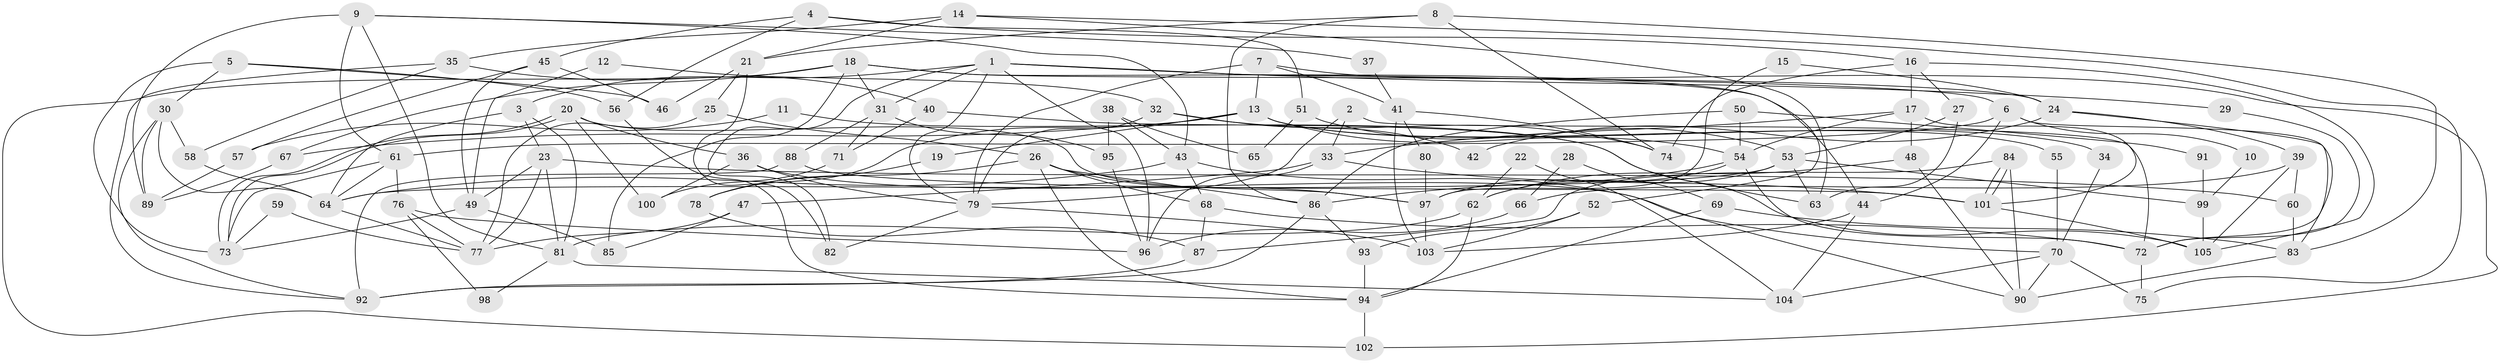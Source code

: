 // Generated by graph-tools (version 1.1) at 2025/11/02/27/25 16:11:16]
// undirected, 105 vertices, 210 edges
graph export_dot {
graph [start="1"]
  node [color=gray90,style=filled];
  1;
  2;
  3;
  4;
  5;
  6;
  7;
  8;
  9;
  10;
  11;
  12;
  13;
  14;
  15;
  16;
  17;
  18;
  19;
  20;
  21;
  22;
  23;
  24;
  25;
  26;
  27;
  28;
  29;
  30;
  31;
  32;
  33;
  34;
  35;
  36;
  37;
  38;
  39;
  40;
  41;
  42;
  43;
  44;
  45;
  46;
  47;
  48;
  49;
  50;
  51;
  52;
  53;
  54;
  55;
  56;
  57;
  58;
  59;
  60;
  61;
  62;
  63;
  64;
  65;
  66;
  67;
  68;
  69;
  70;
  71;
  72;
  73;
  74;
  75;
  76;
  77;
  78;
  79;
  80;
  81;
  82;
  83;
  84;
  85;
  86;
  87;
  88;
  89;
  90;
  91;
  92;
  93;
  94;
  95;
  96;
  97;
  98;
  99;
  100;
  101;
  102;
  103;
  104;
  105;
  1 -- 3;
  1 -- 6;
  1 -- 29;
  1 -- 31;
  1 -- 52;
  1 -- 79;
  1 -- 82;
  1 -- 96;
  2 -- 79;
  2 -- 33;
  2 -- 72;
  3 -- 23;
  3 -- 81;
  3 -- 64;
  4 -- 16;
  4 -- 45;
  4 -- 51;
  4 -- 56;
  5 -- 56;
  5 -- 30;
  5 -- 46;
  5 -- 73;
  6 -- 61;
  6 -- 83;
  6 -- 10;
  6 -- 44;
  7 -- 41;
  7 -- 79;
  7 -- 13;
  7 -- 102;
  8 -- 21;
  8 -- 86;
  8 -- 74;
  8 -- 83;
  9 -- 61;
  9 -- 43;
  9 -- 37;
  9 -- 81;
  9 -- 89;
  10 -- 99;
  11 -- 57;
  11 -- 63;
  12 -- 32;
  12 -- 49;
  13 -- 78;
  13 -- 19;
  13 -- 34;
  13 -- 54;
  13 -- 55;
  13 -- 67;
  14 -- 75;
  14 -- 35;
  14 -- 21;
  14 -- 63;
  15 -- 97;
  15 -- 24;
  16 -- 17;
  16 -- 27;
  16 -- 74;
  16 -- 105;
  17 -- 54;
  17 -- 101;
  17 -- 33;
  17 -- 48;
  18 -- 44;
  18 -- 67;
  18 -- 24;
  18 -- 31;
  18 -- 85;
  18 -- 102;
  19 -- 78;
  20 -- 73;
  20 -- 73;
  20 -- 100;
  20 -- 36;
  20 -- 97;
  21 -- 25;
  21 -- 46;
  21 -- 82;
  22 -- 104;
  22 -- 62;
  23 -- 60;
  23 -- 49;
  23 -- 77;
  23 -- 81;
  24 -- 72;
  24 -- 39;
  24 -- 42;
  25 -- 26;
  25 -- 77;
  26 -- 97;
  26 -- 94;
  26 -- 68;
  26 -- 78;
  26 -- 86;
  27 -- 53;
  27 -- 63;
  28 -- 66;
  28 -- 69;
  29 -- 72;
  30 -- 92;
  30 -- 64;
  30 -- 58;
  30 -- 89;
  31 -- 71;
  31 -- 88;
  31 -- 95;
  32 -- 79;
  32 -- 74;
  32 -- 42;
  33 -- 101;
  33 -- 47;
  33 -- 96;
  34 -- 70;
  35 -- 92;
  35 -- 58;
  35 -- 40;
  36 -- 79;
  36 -- 70;
  36 -- 100;
  37 -- 41;
  38 -- 43;
  38 -- 95;
  38 -- 65;
  39 -- 105;
  39 -- 60;
  39 -- 66;
  40 -- 105;
  40 -- 71;
  41 -- 74;
  41 -- 103;
  41 -- 80;
  43 -- 68;
  43 -- 64;
  43 -- 90;
  44 -- 103;
  44 -- 104;
  45 -- 49;
  45 -- 46;
  45 -- 57;
  47 -- 77;
  47 -- 85;
  48 -- 90;
  48 -- 62;
  49 -- 73;
  49 -- 85;
  50 -- 54;
  50 -- 86;
  50 -- 91;
  51 -- 53;
  51 -- 65;
  52 -- 93;
  52 -- 103;
  53 -- 64;
  53 -- 62;
  53 -- 63;
  53 -- 99;
  54 -- 97;
  54 -- 72;
  54 -- 86;
  55 -- 70;
  56 -- 94;
  57 -- 89;
  58 -- 64;
  59 -- 73;
  59 -- 77;
  60 -- 83;
  61 -- 76;
  61 -- 73;
  61 -- 64;
  62 -- 81;
  62 -- 94;
  64 -- 77;
  66 -- 96;
  67 -- 89;
  68 -- 72;
  68 -- 87;
  69 -- 94;
  69 -- 83;
  70 -- 104;
  70 -- 75;
  70 -- 90;
  71 -- 100;
  72 -- 75;
  76 -- 77;
  76 -- 96;
  76 -- 98;
  78 -- 87;
  79 -- 82;
  79 -- 103;
  80 -- 97;
  81 -- 98;
  81 -- 104;
  83 -- 90;
  84 -- 101;
  84 -- 101;
  84 -- 90;
  84 -- 87;
  86 -- 92;
  86 -- 93;
  87 -- 92;
  88 -- 92;
  88 -- 101;
  91 -- 99;
  93 -- 94;
  94 -- 102;
  95 -- 96;
  97 -- 103;
  99 -- 105;
  101 -- 105;
}
